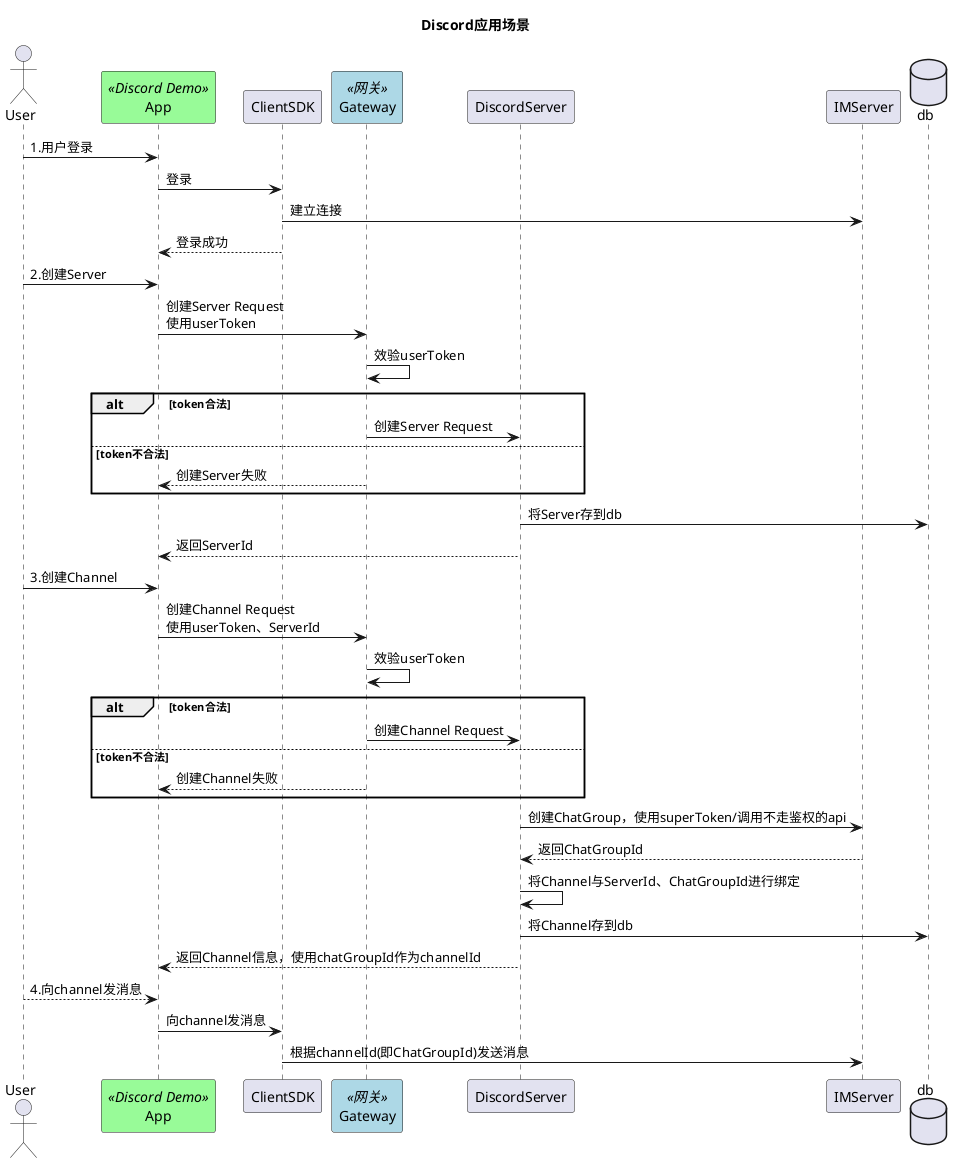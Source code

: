 @startuml
title Discord应用场景

actor User
participant App <<Discord Demo>> #palegreen
participant ClientSDK
participant Gateway <<网关>> #LightBlue
participant DiscordServer
participant IMServer
database db


User -> App : 1.用户登录
App -> ClientSDK : 登录
ClientSDK -> IMServer : 建立连接
ClientSDK --> App : 登录成功
User -> App : 2.创建Server
App -> Gateway : 创建Server Request\n使用userToken
Gateway -> Gateway : 效验userToken
alt token合法
    Gateway -> DiscordServer : 创建Server Request
else token不合法
    Gateway --> App : 创建Server失败
    end
DiscordServer -> db : 将Server存到db
DiscordServer --> App : 返回ServerId
User -> App : 3.创建Channel
App -> Gateway : 创建Channel Request\n使用userToken、ServerId
Gateway -> Gateway : 效验userToken
alt token合法
    Gateway -> DiscordServer : 创建Channel Request
else token不合法
    Gateway --> App : 创建Channel失败
    end
DiscordServer -> IMServer : 创建ChatGroup，使用superToken/调用不走鉴权的api
IMServer --> DiscordServer : 返回ChatGroupId
DiscordServer -> DiscordServer : 将Channel与ServerId、ChatGroupId进行绑定
DiscordServer -> db : 将Channel存到db
DiscordServer --> App : 返回Channel信息，使用chatGroupId作为channelId
User --> App : 4.向channel发消息
App -> ClientSDK : 向channel发消息
ClientSDK -> IMServer : 根据channelId(即ChatGroupId)发送消息

'alt 存在
'    AppServer -> ServerSDK : 生成用户token
'else 不存在
'    AppServer -> ServerSDK : 创建环信用户
'    ServerSDK -> 环信 : 创建环信用户
'    环信 --> ServerSDK : 创建成功，返回环信用户UUID
'    ServerSDK --> AppServer : 返回环信用户UUID
'    AppServer -> AppServer : 保存用户信息
'    AppServer -> ServerSDK : 生成用户token
'    end

@enduml
